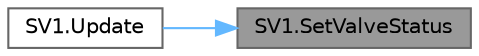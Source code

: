 digraph "SV1.SetValveStatus"
{
 // LATEX_PDF_SIZE
  bgcolor="transparent";
  edge [fontname=Helvetica,fontsize=10,labelfontname=Helvetica,labelfontsize=10];
  node [fontname=Helvetica,fontsize=10,shape=box,height=0.2,width=0.4];
  rankdir="RL";
  Node1 [id="Node000001",label="SV1.SetValveStatus",height=0.2,width=0.4,color="gray40", fillcolor="grey60", style="filled", fontcolor="black",tooltip="This method initiates a call to the REST Server to update the simulation with the current status of s..."];
  Node1 -> Node2 [id="edge1_Node000001_Node000002",dir="back",color="steelblue1",style="solid",tooltip=" "];
  Node2 [id="Node000002",label="SV1.Update",height=0.2,width=0.4,color="grey40", fillcolor="white", style="filled",URL="$class_s_v1.html#a8ca6c69f7fa45bbef732ce88820716e7",tooltip="This method updates the rotation of the switch based on the current value of Percent."];
}
